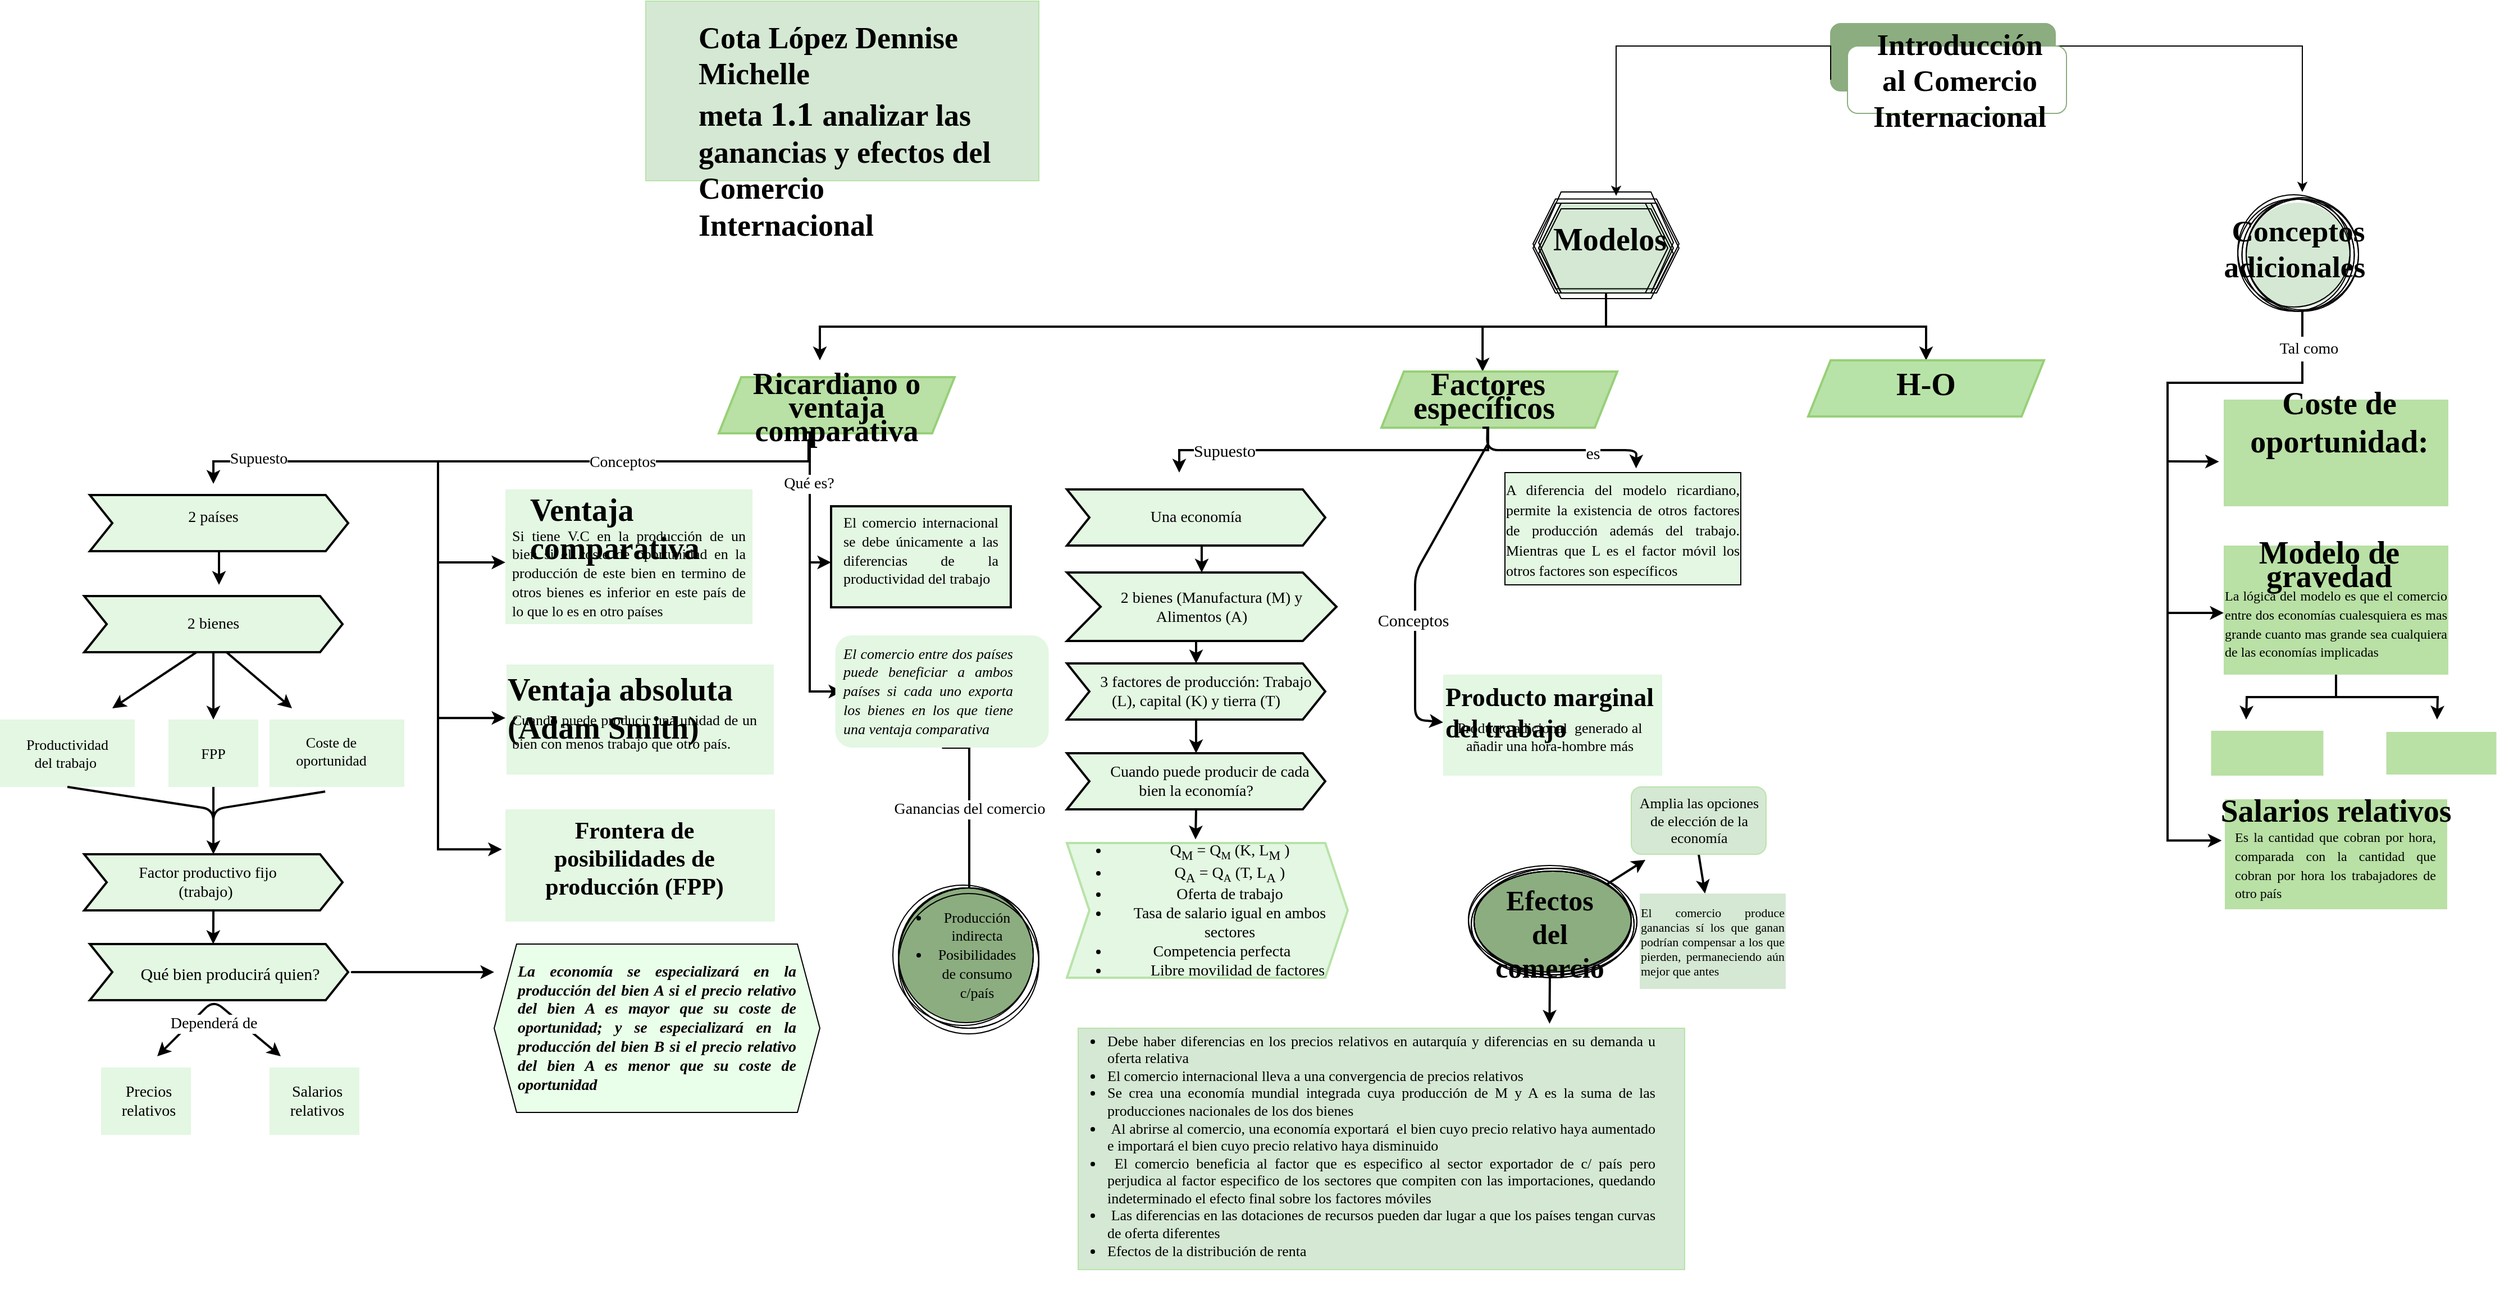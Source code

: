 <mxfile version="13.7.5" type="github">
  <diagram id="CLQZxcMC5-kOAepzaijG" name="Page-1">
    <mxGraphModel dx="2692" dy="582" grid="1" gridSize="10" guides="1" tooltips="1" connect="1" arrows="1" fold="1" page="1" pageScale="1" pageWidth="827" pageHeight="1169" math="0" shadow="0">
      <root>
        <mxCell id="0" />
        <mxCell id="1" parent="0" />
        <mxCell id="q8S28wrqsm7eVF6ChEKj-181" value="" style="shape=step;perimeter=stepPerimeter;whiteSpace=wrap;html=1;fixedSize=1;labelBackgroundColor=none;strokeColor=#000000;strokeWidth=2;fillColor=#E3F7E2;fontFamily=Times New Roman;fontSize=14;" vertex="1" parent="1">
          <mxGeometry x="-1320" y="860" width="230" height="50" as="geometry" />
        </mxCell>
        <mxCell id="q8S28wrqsm7eVF6ChEKj-159" value="" style="endArrow=classic;startArrow=classic;html=1;strokeWidth=2;fontFamily=Times New Roman;fontSize=14;" edge="1" parent="1">
          <mxGeometry width="50" height="50" relative="1" as="geometry">
            <mxPoint x="-1300" y="650" as="sourcePoint" />
            <mxPoint x="-1140" y="650" as="targetPoint" />
            <Array as="points">
              <mxPoint x="-1210" y="590" />
            </Array>
          </mxGeometry>
        </mxCell>
        <mxCell id="q8S28wrqsm7eVF6ChEKj-1" value="" style="rounded=1;whiteSpace=wrap;html=1;fontColor=#ffffff;fillColor=#8CAD80;strokeColor=#8CAD80;" vertex="1" parent="1">
          <mxGeometry x="230" y="40" width="200" height="60" as="geometry" />
        </mxCell>
        <mxCell id="q8S28wrqsm7eVF6ChEKj-6" style="edgeStyle=orthogonalEdgeStyle;rounded=0;orthogonalLoop=1;jettySize=auto;html=1;exitX=1;exitY=0.5;exitDx=0;exitDy=0;fontFamily=Times New Roman;fontSize=14;" edge="1" parent="1" source="q8S28wrqsm7eVF6ChEKj-3">
          <mxGeometry relative="1" as="geometry">
            <mxPoint x="650" y="190" as="targetPoint" />
            <Array as="points">
              <mxPoint x="430" y="90" />
              <mxPoint x="430" y="60" />
              <mxPoint x="650" y="60" />
            </Array>
          </mxGeometry>
        </mxCell>
        <mxCell id="q8S28wrqsm7eVF6ChEKj-3" value="" style="rounded=1;whiteSpace=wrap;html=1;fontColor=#ffffff;fillColor=#FFFFFF;strokeColor=#8CAD80;" vertex="1" parent="1">
          <mxGeometry x="245" y="60" width="195" height="60" as="geometry" />
        </mxCell>
        <mxCell id="q8S28wrqsm7eVF6ChEKj-7" style="edgeStyle=orthogonalEdgeStyle;rounded=0;orthogonalLoop=1;jettySize=auto;html=1;fontFamily=Times New Roman;fontSize=14;entryX=0.575;entryY=-0.082;entryDx=0;entryDy=0;entryPerimeter=0;" edge="1" parent="1" target="q8S28wrqsm7eVF6ChEKj-13">
          <mxGeometry relative="1" as="geometry">
            <mxPoint x="60" y="190" as="targetPoint" />
            <mxPoint x="230" y="90" as="sourcePoint" />
            <Array as="points">
              <mxPoint x="230" y="60" />
              <mxPoint x="39" y="60" />
            </Array>
          </mxGeometry>
        </mxCell>
        <mxCell id="q8S28wrqsm7eVF6ChEKj-4" value="&lt;span style=&quot;font-family: &amp;#34;strawberry blossom&amp;#34; ; font-size: 26.667px ; font-weight: 700&quot;&gt;Introducción al Comercio Internacional&lt;/span&gt;" style="text;html=1;strokeColor=none;fillColor=none;align=center;verticalAlign=middle;whiteSpace=wrap;rounded=0;fontFamily=Times New Roman;fontSize=14;" vertex="1" parent="1">
          <mxGeometry x="260" y="80" width="170" height="20" as="geometry" />
        </mxCell>
        <mxCell id="q8S28wrqsm7eVF6ChEKj-13" value="" style="shape=hexagon;perimeter=hexagonPerimeter2;whiteSpace=wrap;html=1;fixedSize=1;fontFamily=Times New Roman;fontSize=14;fontColor=#ffffff;strokeColor=#D5E8D4;fillColor=#D5E8D4;" vertex="1" parent="1">
          <mxGeometry x="-30" y="200" width="120" height="80" as="geometry" />
        </mxCell>
        <mxCell id="q8S28wrqsm7eVF6ChEKj-17" value="" style="shape=hexagon;perimeter=hexagonPerimeter2;whiteSpace=wrap;html=1;fixedSize=1;fontFamily=Times New Roman;fontSize=14;fillColor=none;" vertex="1" parent="1">
          <mxGeometry x="-35" y="200" width="120" height="80" as="geometry" />
        </mxCell>
        <mxCell id="q8S28wrqsm7eVF6ChEKj-18" value="" style="shape=hexagon;perimeter=hexagonPerimeter2;whiteSpace=wrap;html=1;fixedSize=1;fontFamily=Times New Roman;fontSize=14;fillColor=none;" vertex="1" parent="1">
          <mxGeometry x="-30" y="200" width="120" height="80" as="geometry" />
        </mxCell>
        <mxCell id="q8S28wrqsm7eVF6ChEKj-19" value="" style="shape=hexagon;perimeter=hexagonPerimeter2;whiteSpace=wrap;html=1;fixedSize=1;fontFamily=Times New Roman;fontSize=14;fillColor=none;" vertex="1" parent="1">
          <mxGeometry x="-30" y="200" width="125" height="80" as="geometry" />
        </mxCell>
        <mxCell id="q8S28wrqsm7eVF6ChEKj-21" value="" style="shape=hexagon;perimeter=hexagonPerimeter2;whiteSpace=wrap;html=1;fixedSize=1;fontFamily=Times New Roman;fontSize=14;fillColor=none;" vertex="1" parent="1">
          <mxGeometry x="-35" y="196.25" width="130" height="80" as="geometry" />
        </mxCell>
        <mxCell id="q8S28wrqsm7eVF6ChEKj-22" value="" style="shape=hexagon;perimeter=hexagonPerimeter2;whiteSpace=wrap;html=1;fixedSize=1;fontFamily=Times New Roman;fontSize=14;fillColor=none;" vertex="1" parent="1">
          <mxGeometry x="-30" y="205" width="120" height="80" as="geometry" />
        </mxCell>
        <mxCell id="q8S28wrqsm7eVF6ChEKj-28" value="&lt;br style=&quot;font-size: 28px&quot;&gt;&lt;br style=&quot;font-size: 28px&quot;&gt;&lt;span style=&quot;font-size: 28px ; font-family: &amp;#34;strawberry blossom&amp;#34; ; font-weight: 700&quot;&gt;&amp;nbsp;Modelos&lt;/span&gt;" style="text;html=1;fillColor=none;align=center;verticalAlign=middle;whiteSpace=wrap;rounded=0;fontFamily=Times New Roman;fontSize=14;" vertex="1" parent="1">
          <mxGeometry x="-15" y="200" width="90" height="30" as="geometry" />
        </mxCell>
        <mxCell id="q8S28wrqsm7eVF6ChEKj-31" value="" style="ellipse;whiteSpace=wrap;html=1;aspect=fixed;fontFamily=Times New Roman;fontSize=14;fillColor=#D5E8D4;strokeColor=#D5E8D4;" vertex="1" parent="1">
          <mxGeometry x="600" y="200" width="92.5" height="92.5" as="geometry" />
        </mxCell>
        <mxCell id="q8S28wrqsm7eVF6ChEKj-40" value="" style="ellipse;whiteSpace=wrap;html=1;aspect=fixed;fillColor=none;fontFamily=Times New Roman;fontSize=14;" vertex="1" parent="1">
          <mxGeometry x="592.5" y="192.5" width="100" height="100" as="geometry" />
        </mxCell>
        <mxCell id="q8S28wrqsm7eVF6ChEKj-41" value="&lt;span style=&quot;font-family: &amp;#34;strawberry blossom&amp;#34; ; font-size: 26.667px ; font-weight: 700&quot;&gt;Conceptos adicionales&amp;nbsp;&lt;/span&gt;" style="text;html=1;strokeColor=none;fillColor=none;align=center;verticalAlign=middle;whiteSpace=wrap;rounded=0;fontFamily=Times New Roman;fontSize=14;" vertex="1" parent="1">
          <mxGeometry x="568.75" y="215" width="155" height="50" as="geometry" />
        </mxCell>
        <mxCell id="q8S28wrqsm7eVF6ChEKj-42" value="" style="ellipse;whiteSpace=wrap;html=1;aspect=fixed;fillColor=none;fontFamily=Times New Roman;fontSize=14;" vertex="1" parent="1">
          <mxGeometry x="600" y="196.25" width="100" height="100" as="geometry" />
        </mxCell>
        <mxCell id="q8S28wrqsm7eVF6ChEKj-43" value="" style="ellipse;whiteSpace=wrap;html=1;aspect=fixed;fillColor=none;fontFamily=Times New Roman;fontSize=14;" vertex="1" parent="1">
          <mxGeometry x="596.25" y="196.25" width="100" height="100" as="geometry" />
        </mxCell>
        <mxCell id="q8S28wrqsm7eVF6ChEKj-44" value="" style="ellipse;whiteSpace=wrap;html=1;aspect=fixed;fillColor=none;fontFamily=Times New Roman;fontSize=14;" vertex="1" parent="1">
          <mxGeometry x="592.5" y="196.25" width="100" height="100" as="geometry" />
        </mxCell>
        <mxCell id="q8S28wrqsm7eVF6ChEKj-45" value="" style="ellipse;whiteSpace=wrap;html=1;aspect=fixed;fillColor=none;fontFamily=Times New Roman;fontSize=14;" vertex="1" parent="1">
          <mxGeometry x="596.25" y="196.25" width="100" height="100" as="geometry" />
        </mxCell>
        <mxCell id="q8S28wrqsm7eVF6ChEKj-87" style="rounded=0;orthogonalLoop=1;jettySize=auto;html=1;exitX=0.5;exitY=1;exitDx=0;exitDy=0;strokeWidth=2;fontFamily=Times New Roman;fontSize=14;edgeStyle=orthogonalEdgeStyle;entryX=0.015;entryY=1.26;entryDx=0;entryDy=0;entryPerimeter=0;" edge="1" parent="1" source="q8S28wrqsm7eVF6ChEKj-46" target="q8S28wrqsm7eVF6ChEKj-99">
          <mxGeometry relative="1" as="geometry">
            <mxPoint x="550" y="770" as="targetPoint" />
            <Array as="points">
              <mxPoint x="650" y="360" />
              <mxPoint x="530" y="360" />
              <mxPoint x="530" y="768" />
            </Array>
          </mxGeometry>
        </mxCell>
        <mxCell id="q8S28wrqsm7eVF6ChEKj-46" value="" style="ellipse;whiteSpace=wrap;html=1;aspect=fixed;fillColor=none;fontFamily=Times New Roman;fontSize=14;" vertex="1" parent="1">
          <mxGeometry x="600" y="195" width="100" height="100" as="geometry" />
        </mxCell>
        <mxCell id="q8S28wrqsm7eVF6ChEKj-61" style="edgeStyle=orthogonalEdgeStyle;rounded=0;orthogonalLoop=1;jettySize=auto;html=1;exitX=0.5;exitY=1;exitDx=0;exitDy=0;fontFamily=Times New Roman;fontSize=14;strokeWidth=2;entryX=0.429;entryY=0;entryDx=0;entryDy=0;entryPerimeter=0;" edge="1" parent="1" source="q8S28wrqsm7eVF6ChEKj-50" target="q8S28wrqsm7eVF6ChEKj-58">
          <mxGeometry relative="1" as="geometry">
            <mxPoint x="-80" y="338" as="targetPoint" />
            <Array as="points">
              <mxPoint x="30" y="310" />
              <mxPoint x="-80" y="310" />
            </Array>
          </mxGeometry>
        </mxCell>
        <mxCell id="q8S28wrqsm7eVF6ChEKj-63" style="edgeStyle=orthogonalEdgeStyle;rounded=0;orthogonalLoop=1;jettySize=auto;html=1;exitX=0.5;exitY=1;exitDx=0;exitDy=0;entryX=0.5;entryY=0;entryDx=0;entryDy=0;fontFamily=Times New Roman;fontSize=14;strokeWidth=2;" edge="1" parent="1" source="q8S28wrqsm7eVF6ChEKj-50" target="q8S28wrqsm7eVF6ChEKj-59">
          <mxGeometry relative="1" as="geometry" />
        </mxCell>
        <mxCell id="q8S28wrqsm7eVF6ChEKj-64" style="edgeStyle=orthogonalEdgeStyle;rounded=0;orthogonalLoop=1;jettySize=auto;html=1;exitX=0.5;exitY=1;exitDx=0;exitDy=0;strokeWidth=2;fontFamily=Times New Roman;fontSize=14;" edge="1" parent="1" source="q8S28wrqsm7eVF6ChEKj-50">
          <mxGeometry relative="1" as="geometry">
            <mxPoint x="-670" y="340" as="targetPoint" />
            <Array as="points">
              <mxPoint x="30" y="310" />
              <mxPoint x="-670" y="310" />
            </Array>
          </mxGeometry>
        </mxCell>
        <mxCell id="q8S28wrqsm7eVF6ChEKj-50" value="" style="shape=hexagon;perimeter=hexagonPerimeter2;whiteSpace=wrap;html=1;fixedSize=1;fontFamily=Times New Roman;fontSize=14;fillColor=none;" vertex="1" parent="1">
          <mxGeometry x="-30" y="190" width="120" height="90" as="geometry" />
        </mxCell>
        <mxCell id="q8S28wrqsm7eVF6ChEKj-57" value="" style="shape=parallelogram;perimeter=parallelogramPerimeter;whiteSpace=wrap;html=1;fixedSize=1;fontFamily=Times New Roman;fontSize=14;strokeWidth=2;fillColor=#B9E0A5;strokeColor=#97D077;" vertex="1" parent="1">
          <mxGeometry x="-760" y="355" width="210" height="50" as="geometry" />
        </mxCell>
        <mxCell id="q8S28wrqsm7eVF6ChEKj-58" value="" style="shape=parallelogram;perimeter=parallelogramPerimeter;whiteSpace=wrap;html=1;fixedSize=1;fontFamily=Times New Roman;fontSize=14;strokeWidth=2;strokeColor=#97D077;fillColor=#B9E0A5;" vertex="1" parent="1">
          <mxGeometry x="-170" y="350" width="210" height="50" as="geometry" />
        </mxCell>
        <mxCell id="q8S28wrqsm7eVF6ChEKj-59" value="" style="shape=parallelogram;perimeter=parallelogramPerimeter;whiteSpace=wrap;html=1;fixedSize=1;fontFamily=Times New Roman;fontSize=14;strokeWidth=2;fillColor=#B8E3A8;strokeColor=#97D077;" vertex="1" parent="1">
          <mxGeometry x="210" y="340" width="210" height="50" as="geometry" />
        </mxCell>
        <mxCell id="q8S28wrqsm7eVF6ChEKj-105" style="edgeStyle=orthogonalEdgeStyle;rounded=0;orthogonalLoop=1;jettySize=auto;html=1;exitX=0.386;exitY=1.006;exitDx=0;exitDy=0;strokeWidth=2;fontFamily=Times New Roman;fontSize=14;exitPerimeter=0;entryX=-0.013;entryY=0.356;entryDx=0;entryDy=0;entryPerimeter=0;" edge="1" parent="1" source="q8S28wrqsm7eVF6ChEKj-65" target="q8S28wrqsm7eVF6ChEKj-170">
          <mxGeometry relative="1" as="geometry">
            <mxPoint x="-960" y="810" as="targetPoint" />
            <Array as="points">
              <mxPoint x="-680" y="430" />
              <mxPoint x="-1010" y="430" />
              <mxPoint x="-1010" y="776" />
            </Array>
          </mxGeometry>
        </mxCell>
        <mxCell id="q8S28wrqsm7eVF6ChEKj-106" value="Conceptos" style="edgeLabel;html=1;align=center;verticalAlign=middle;resizable=0;points=[];fontSize=14;fontFamily=Times New Roman;labelBackgroundColor=#ffffff;" vertex="1" connectable="0" parent="q8S28wrqsm7eVF6ChEKj-105">
          <mxGeometry x="0.081" relative="1" as="geometry">
            <mxPoint x="161.16" as="offset" />
          </mxGeometry>
        </mxCell>
        <mxCell id="q8S28wrqsm7eVF6ChEKj-147" style="edgeStyle=orthogonalEdgeStyle;rounded=0;orthogonalLoop=1;jettySize=auto;html=1;exitX=0.387;exitY=1.066;exitDx=0;exitDy=0;strokeWidth=2;fontFamily=Times New Roman;fontSize=14;exitPerimeter=0;" edge="1" parent="1" source="q8S28wrqsm7eVF6ChEKj-65">
          <mxGeometry relative="1" as="geometry">
            <mxPoint x="-1210" y="450" as="targetPoint" />
            <Array as="points">
              <mxPoint x="-680" y="430" />
              <mxPoint x="-1210" y="430" />
            </Array>
          </mxGeometry>
        </mxCell>
        <mxCell id="q8S28wrqsm7eVF6ChEKj-148" value="Conceptos" style="edgeLabel;html=1;align=center;verticalAlign=middle;resizable=0;points=[];fontSize=14;fontFamily=Times New Roman;labelBorderColor=none;" vertex="1" connectable="0" parent="q8S28wrqsm7eVF6ChEKj-147">
          <mxGeometry x="-0.312" y="1" relative="1" as="geometry">
            <mxPoint x="12.44" as="offset" />
          </mxGeometry>
        </mxCell>
        <mxCell id="q8S28wrqsm7eVF6ChEKj-152" value="Supuesto" style="edgeLabel;html=1;align=center;verticalAlign=middle;resizable=0;points=[];fontSize=14;fontFamily=Times New Roman;labelBorderColor=none;" vertex="1" connectable="0" parent="q8S28wrqsm7eVF6ChEKj-147">
          <mxGeometry x="0.837" y="-2" relative="1" as="geometry">
            <mxPoint x="13.16" as="offset" />
          </mxGeometry>
        </mxCell>
        <mxCell id="q8S28wrqsm7eVF6ChEKj-65" value="&lt;p class=&quot;MsoNormal&quot;&gt;&lt;span lang=&quot;ES-MX&quot; style=&quot;line-height: 107% ; font-family: &amp;#34;strawberry blossom&amp;#34;&quot;&gt;&lt;font style=&quot;font-size: 27px&quot;&gt;&lt;b&gt;Ricardiano o ventaja comparativa&lt;/b&gt;&lt;/font&gt;&lt;/span&gt;&lt;/p&gt;" style="text;html=1;strokeColor=none;fillColor=none;align=center;verticalAlign=middle;whiteSpace=wrap;rounded=0;fontFamily=Times New Roman;fontSize=14;" vertex="1" parent="1">
          <mxGeometry x="-765" y="360" width="220" height="50" as="geometry" />
        </mxCell>
        <mxCell id="q8S28wrqsm7eVF6ChEKj-207" style="edgeStyle=orthogonalEdgeStyle;rounded=0;orthogonalLoop=1;jettySize=auto;html=1;strokeWidth=2;fontFamily=Times New Roman;fontSize=14;" edge="1" parent="1">
          <mxGeometry relative="1" as="geometry">
            <mxPoint x="-350" y="440" as="targetPoint" />
            <mxPoint x="-80" y="400" as="sourcePoint" />
            <Array as="points">
              <mxPoint x="-75" y="420" />
              <mxPoint x="-350" y="420" />
            </Array>
          </mxGeometry>
        </mxCell>
        <mxCell id="q8S28wrqsm7eVF6ChEKj-208" value="Supuesto" style="edgeLabel;html=1;align=center;verticalAlign=middle;resizable=0;points=[];fontSize=15;fontFamily=Times New Roman;labelBorderColor=none;" vertex="1" connectable="0" parent="q8S28wrqsm7eVF6ChEKj-207">
          <mxGeometry x="0.371" y="2" relative="1" as="geometry">
            <mxPoint x="-41.18" y="-2.06" as="offset" />
          </mxGeometry>
        </mxCell>
        <mxCell id="q8S28wrqsm7eVF6ChEKj-66" value="&lt;p class=&quot;MsoNormal&quot;&gt;&lt;span lang=&quot;ES-MX&quot; style=&quot;line-height: 107% ; font-family: &amp;#34;strawberry blossom&amp;#34;&quot;&gt;&lt;font style=&quot;font-size: 28px&quot;&gt;&lt;b&gt;Factores específicos&amp;nbsp;&lt;/b&gt;&lt;/font&gt;&lt;/span&gt;&lt;/p&gt;" style="text;html=1;strokeColor=none;fillColor=none;align=center;verticalAlign=middle;whiteSpace=wrap;rounded=0;fontFamily=Times New Roman;fontSize=14;" vertex="1" parent="1">
          <mxGeometry x="-150" y="360" width="150" height="30" as="geometry" />
        </mxCell>
        <mxCell id="q8S28wrqsm7eVF6ChEKj-70" value="&lt;p class=&quot;MsoNormal&quot;&gt;&lt;span lang=&quot;ES-MX&quot; style=&quot;line-height: 107% ; font-family: &amp;#34;strawberry blossom&amp;#34;&quot;&gt;&lt;font style=&quot;font-size: 28px&quot;&gt;&lt;b&gt;H-O&lt;/b&gt;&lt;/font&gt;&lt;/span&gt;&lt;/p&gt;" style="text;html=1;strokeColor=none;fillColor=none;align=center;verticalAlign=middle;whiteSpace=wrap;rounded=0;fontFamily=Times New Roman;fontSize=14;" vertex="1" parent="1">
          <mxGeometry x="270" y="355" width="90" height="20" as="geometry" />
        </mxCell>
        <mxCell id="q8S28wrqsm7eVF6ChEKj-74" value="" style="rounded=0;whiteSpace=wrap;html=1;strokeWidth=2;fontFamily=Times New Roman;fontSize=14;strokeColor=#FFFFFF;" vertex="1" parent="1">
          <mxGeometry x="620" y="320" width="70" height="20" as="geometry" />
        </mxCell>
        <mxCell id="q8S28wrqsm7eVF6ChEKj-75" value="Tal como" style="text;html=1;strokeColor=none;fillColor=none;align=center;verticalAlign=middle;whiteSpace=wrap;rounded=0;fontFamily=Times New Roman;fontSize=14;labelBorderColor=none;" vertex="1" parent="1">
          <mxGeometry x="616.25" y="320" width="80" height="20" as="geometry" />
        </mxCell>
        <mxCell id="q8S28wrqsm7eVF6ChEKj-76" value="" style="rounded=0;whiteSpace=wrap;html=1;strokeWidth=2;fillColor=#B9E0A5;fontFamily=Times New Roman;fontSize=14;strokeColor=none;" vertex="1" parent="1">
          <mxGeometry x="580" y="375" width="200" height="95" as="geometry" />
        </mxCell>
        <mxCell id="q8S28wrqsm7eVF6ChEKj-77" value="&lt;div style=&quot;text-align: center&quot;&gt;&lt;font face=&quot;strawberry blossom&quot;&gt;&lt;span style=&quot;font-size: 28px&quot;&gt;&lt;b&gt;Coste de oportunidad:&lt;/b&gt;&lt;/span&gt;&lt;/font&gt;&lt;/div&gt;" style="text;html=1;strokeColor=none;fillColor=none;align=center;verticalAlign=middle;whiteSpace=wrap;rounded=0;fontFamily=Times New Roman;fontSize=14;" vertex="1" parent="1">
          <mxGeometry x="596.25" y="380" width="173.75" height="30" as="geometry" />
        </mxCell>
        <mxCell id="q8S28wrqsm7eVF6ChEKj-94" style="edgeStyle=orthogonalEdgeStyle;rounded=0;orthogonalLoop=1;jettySize=auto;html=1;exitX=0.5;exitY=1;exitDx=0;exitDy=0;strokeWidth=2;fontFamily=Times New Roman;fontSize=14;" edge="1" parent="1" source="q8S28wrqsm7eVF6ChEKj-84">
          <mxGeometry relative="1" as="geometry">
            <mxPoint x="600" y="660" as="targetPoint" />
          </mxGeometry>
        </mxCell>
        <mxCell id="q8S28wrqsm7eVF6ChEKj-95" style="edgeStyle=orthogonalEdgeStyle;rounded=0;orthogonalLoop=1;jettySize=auto;html=1;exitX=0.5;exitY=1;exitDx=0;exitDy=0;strokeWidth=2;fontFamily=Times New Roman;fontSize=14;" edge="1" parent="1" source="q8S28wrqsm7eVF6ChEKj-84">
          <mxGeometry relative="1" as="geometry">
            <mxPoint x="770" y="660" as="targetPoint" />
          </mxGeometry>
        </mxCell>
        <mxCell id="q8S28wrqsm7eVF6ChEKj-84" value="" style="rounded=0;whiteSpace=wrap;html=1;strokeWidth=2;fillColor=#B9E0A5;fontFamily=Times New Roman;fontSize=14;strokeColor=none;" vertex="1" parent="1">
          <mxGeometry x="580" y="505" width="200" height="115" as="geometry" />
        </mxCell>
        <mxCell id="q8S28wrqsm7eVF6ChEKj-85" value="&lt;p class=&quot;MsoNormal&quot;&gt;&lt;span lang=&quot;ES-MX&quot; style=&quot;line-height: 107% ; font-family: &amp;#34;strawberry blossom&amp;#34;&quot;&gt;&lt;font style=&quot;font-size: 28px&quot;&gt;&lt;b&gt;Modelo de gravedad&lt;/b&gt;&lt;/font&gt;&lt;/span&gt;&lt;/p&gt;" style="text;html=1;strokeColor=none;fillColor=none;align=center;verticalAlign=middle;whiteSpace=wrap;rounded=0;fontFamily=Times New Roman;fontSize=14;" vertex="1" parent="1">
          <mxGeometry x="568.75" y="510" width="210" height="30" as="geometry" />
        </mxCell>
        <mxCell id="q8S28wrqsm7eVF6ChEKj-86" value="&lt;div style=&quot;text-align: justify&quot;&gt;&lt;span&gt;&lt;font style=&quot;font-size: 12px&quot;&gt;La lógica del modelo es que el comercio entre dos economías cualesquiera es mas grande cuanto mas grande sea cualquiera de las economías implicadas&lt;/font&gt;&lt;/span&gt;&lt;/div&gt;" style="text;html=1;strokeColor=none;fillColor=none;align=center;verticalAlign=middle;whiteSpace=wrap;rounded=0;fontFamily=Times New Roman;fontSize=14;" vertex="1" parent="1">
          <mxGeometry x="580" y="565" width="200" height="20" as="geometry" />
        </mxCell>
        <mxCell id="q8S28wrqsm7eVF6ChEKj-90" value="" style="endArrow=classic;html=1;strokeWidth=2;fontFamily=Times New Roman;fontSize=14;entryX=-0.021;entryY=0.581;entryDx=0;entryDy=0;entryPerimeter=0;" edge="1" parent="1" target="q8S28wrqsm7eVF6ChEKj-76">
          <mxGeometry width="50" height="50" relative="1" as="geometry">
            <mxPoint x="530" y="430" as="sourcePoint" />
            <mxPoint x="590" y="410" as="targetPoint" />
          </mxGeometry>
        </mxCell>
        <mxCell id="q8S28wrqsm7eVF6ChEKj-96" value="" style="rounded=0;whiteSpace=wrap;html=1;strokeWidth=2;fillColor=#B9E0A5;fontFamily=Times New Roman;fontSize=14;strokeColor=none;" vertex="1" parent="1">
          <mxGeometry x="568.75" y="670" width="100" height="40" as="geometry" />
        </mxCell>
        <mxCell id="q8S28wrqsm7eVF6ChEKj-97" value="" style="rounded=0;whiteSpace=wrap;html=1;strokeColor=#FFFFFF;strokeWidth=2;fillColor=#B9E0A5;fontFamily=Times New Roman;fontSize=14;" vertex="1" parent="1">
          <mxGeometry x="723.75" y="670" width="100" height="40" as="geometry" />
        </mxCell>
        <mxCell id="q8S28wrqsm7eVF6ChEKj-98" value="" style="rounded=0;whiteSpace=wrap;html=1;strokeColor=#FFFFFF;strokeWidth=2;fillColor=#B9E0A5;fontFamily=Times New Roman;fontSize=14;" vertex="1" parent="1">
          <mxGeometry x="580" y="730" width="200" height="100" as="geometry" />
        </mxCell>
        <mxCell id="q8S28wrqsm7eVF6ChEKj-99" value="&lt;p class=&quot;MsoNormal&quot;&gt;&lt;span lang=&quot;ES-MX&quot; style=&quot;line-height: 107% ; font-family: &amp;#34;strawberry blossom&amp;#34;&quot;&gt;&lt;font style=&quot;font-size: 28px&quot;&gt;&lt;b&gt;Salarios relativos&lt;/b&gt;&lt;/font&gt;&lt;/span&gt;&lt;/p&gt;" style="text;html=1;strokeColor=none;fillColor=none;align=center;verticalAlign=middle;whiteSpace=wrap;rounded=0;fontFamily=Times New Roman;fontSize=14;" vertex="1" parent="1">
          <mxGeometry x="575" y="730" width="210" height="30" as="geometry" />
        </mxCell>
        <mxCell id="q8S28wrqsm7eVF6ChEKj-101" value="" style="endArrow=classic;html=1;strokeWidth=2;fontFamily=Times New Roman;fontSize=14;" edge="1" parent="1">
          <mxGeometry width="50" height="50" relative="1" as="geometry">
            <mxPoint x="530" y="565" as="sourcePoint" />
            <mxPoint x="580" y="565" as="targetPoint" />
          </mxGeometry>
        </mxCell>
        <mxCell id="q8S28wrqsm7eVF6ChEKj-102" value="&lt;div style=&quot;text-align: justify&quot;&gt;&lt;span style=&quot;font-size: 12px&quot;&gt;Es la cantidad que cobran por hora, comparada con la cantidad que cobran por hora los trabajadores de otro país&lt;/span&gt;&lt;/div&gt;" style="text;html=1;strokeColor=none;fillColor=none;align=center;verticalAlign=middle;whiteSpace=wrap;rounded=0;fontFamily=Times New Roman;fontSize=14;" vertex="1" parent="1">
          <mxGeometry x="588.75" y="780" width="181.25" height="20" as="geometry" />
        </mxCell>
        <mxCell id="q8S28wrqsm7eVF6ChEKj-107" value="" style="rounded=0;whiteSpace=wrap;html=1;strokeWidth=2;fontFamily=Times New Roman;fontSize=14;fillColor=#E3F7E2;strokeColor=none;" vertex="1" parent="1">
          <mxGeometry x="-950" y="455" width="220" height="120" as="geometry" />
        </mxCell>
        <mxCell id="q8S28wrqsm7eVF6ChEKj-108" value="&lt;div style=&quot;text-align: justify&quot;&gt;&lt;font style=&quot;font-size: 13px&quot;&gt;Si tiene V.C en la producción&amp;nbsp;de un bien si el coste de oportunidad en la producción de este bien en termino de otros bienes es inferior en este país&amp;nbsp;de lo que lo es en otro países&lt;/font&gt;&lt;/div&gt;" style="text;html=1;strokeColor=none;fillColor=none;align=center;verticalAlign=middle;whiteSpace=wrap;rounded=0;fontFamily=Times New Roman;fontSize=14;" vertex="1" parent="1">
          <mxGeometry x="-945" y="520" width="210" height="20" as="geometry" />
        </mxCell>
        <mxCell id="q8S28wrqsm7eVF6ChEKj-109" value="&lt;b style=&quot;color: rgb(0 , 0 , 0) ; font-family: &amp;#34;strawberry blossom&amp;#34; ; font-size: 28px ; font-style: normal ; letter-spacing: normal ; text-align: center ; text-indent: 0px ; text-transform: none ; word-spacing: 0px&quot;&gt;Ventaja comparativa&lt;br&gt;&lt;br&gt;&lt;/b&gt;" style="text;whiteSpace=wrap;html=1;fontSize=14;fontFamily=Times New Roman;" vertex="1" parent="1">
          <mxGeometry x="-930" y="450" width="170" height="30" as="geometry" />
        </mxCell>
        <mxCell id="q8S28wrqsm7eVF6ChEKj-111" value="" style="endArrow=classic;html=1;strokeWidth=2;fontFamily=Times New Roman;fontSize=14;" edge="1" parent="1">
          <mxGeometry width="50" height="50" relative="1" as="geometry">
            <mxPoint x="-1010" y="520" as="sourcePoint" />
            <mxPoint x="-950" y="520" as="targetPoint" />
          </mxGeometry>
        </mxCell>
        <mxCell id="q8S28wrqsm7eVF6ChEKj-112" value="" style="rounded=0;whiteSpace=wrap;html=1;strokeWidth=2;fillColor=#E3F7E2;fontFamily=Times New Roman;fontSize=14;strokeColor=#FFFFFF;" vertex="1" parent="1">
          <mxGeometry x="-950" y="610" width="240" height="100" as="geometry" />
        </mxCell>
        <mxCell id="q8S28wrqsm7eVF6ChEKj-113" value="&lt;b style=&quot;color: rgb(0 , 0 , 0) ; font-family: &amp;#34;strawberry blossom&amp;#34; ; font-size: 28px ; font-style: normal ; letter-spacing: normal ; text-align: center ; text-indent: 0px ; text-transform: none ; word-spacing: 0px&quot;&gt;Ventaja absoluta (Adam Smith)&lt;br&gt;&lt;br&gt;&lt;/b&gt;" style="text;whiteSpace=wrap;html=1;fontSize=14;fontFamily=Times New Roman;" vertex="1" parent="1">
          <mxGeometry x="-950" y="610" width="240" height="30" as="geometry" />
        </mxCell>
        <mxCell id="q8S28wrqsm7eVF6ChEKj-114" value="&lt;p class=&quot;MsoNormal&quot; style=&quot;text-align: justify ; line-height: 150% ; page-break-after: avoid&quot;&gt;&lt;span lang=&quot;ES-TRAD&quot;&gt;&lt;font style=&quot;font-size: 13px&quot;&gt;Cuando puede producir una unidad de un bien con menos trabajo que otro país.&lt;/font&gt;&lt;/span&gt;&lt;/p&gt;" style="text;html=1;strokeColor=none;fillColor=none;align=center;verticalAlign=middle;whiteSpace=wrap;rounded=0;fontFamily=Times New Roman;fontSize=14;" vertex="1" parent="1">
          <mxGeometry x="-945" y="660" width="220" height="20" as="geometry" />
        </mxCell>
        <mxCell id="q8S28wrqsm7eVF6ChEKj-119" style="edgeStyle=orthogonalEdgeStyle;rounded=0;orthogonalLoop=1;jettySize=auto;html=1;exitX=0.371;exitY=0.883;exitDx=0;exitDy=0;strokeWidth=2;fontFamily=Times New Roman;fontSize=14;exitPerimeter=0;entryX=0;entryY=0.5;entryDx=0;entryDy=0;" edge="1" parent="1" source="q8S28wrqsm7eVF6ChEKj-65" target="q8S28wrqsm7eVF6ChEKj-124">
          <mxGeometry relative="1" as="geometry">
            <mxPoint x="-678.76" y="420.0" as="sourcePoint" />
            <mxPoint x="-679" y="630" as="targetPoint" />
            <Array as="points">
              <mxPoint x="-679" y="404" />
              <mxPoint x="-679" y="635" />
            </Array>
          </mxGeometry>
        </mxCell>
        <mxCell id="q8S28wrqsm7eVF6ChEKj-125" value="Qué es?" style="edgeLabel;html=1;align=center;verticalAlign=middle;resizable=0;points=[];fontSize=14;fontFamily=Times New Roman;labelBorderColor=none;" vertex="1" connectable="0" parent="q8S28wrqsm7eVF6ChEKj-119">
          <mxGeometry x="0.117" y="-3" relative="1" as="geometry">
            <mxPoint x="1.91" y="-97.14" as="offset" />
          </mxGeometry>
        </mxCell>
        <mxCell id="q8S28wrqsm7eVF6ChEKj-116" value="" style="rounded=0;whiteSpace=wrap;html=1;labelBackgroundColor=#ffffff;strokeColor=#000000;strokeWidth=2;fillColor=#E3F7E2;fontFamily=Times New Roman;fontSize=14;" vertex="1" parent="1">
          <mxGeometry x="-660" y="470" width="160" height="90" as="geometry" />
        </mxCell>
        <mxCell id="q8S28wrqsm7eVF6ChEKj-118" value="&lt;div style=&quot;text-align: justify&quot;&gt;&lt;span&gt;&lt;font&gt;&lt;span style=&quot;font-size: 13px&quot;&gt;El comercio internacional se debe únicamente&amp;nbsp;a las diferencias de la productividad del trabajo&lt;/span&gt;&lt;/font&gt;&lt;/span&gt;&lt;/div&gt;" style="text;html=1;strokeColor=none;fillColor=none;align=center;verticalAlign=middle;whiteSpace=wrap;rounded=0;labelBackgroundColor=none;fontFamily=Times New Roman;fontSize=14;" vertex="1" parent="1">
          <mxGeometry x="-650" y="480" width="140" height="60" as="geometry" />
        </mxCell>
        <mxCell id="q8S28wrqsm7eVF6ChEKj-204" style="edgeStyle=orthogonalEdgeStyle;rounded=0;orthogonalLoop=1;jettySize=auto;html=1;exitX=0.5;exitY=1;exitDx=0;exitDy=0;entryX=0;entryY=0;entryDx=0;entryDy=0;strokeWidth=2;fontFamily=Times New Roman;fontSize=14;" edge="1" parent="1" source="q8S28wrqsm7eVF6ChEKj-123" target="q8S28wrqsm7eVF6ChEKj-201">
          <mxGeometry relative="1" as="geometry">
            <Array as="points">
              <mxPoint x="-537" y="685" />
              <mxPoint x="-537" y="828" />
            </Array>
          </mxGeometry>
        </mxCell>
        <mxCell id="q8S28wrqsm7eVF6ChEKj-205" value="Ganancias del comercio&lt;br&gt;" style="edgeLabel;html=1;align=center;verticalAlign=middle;resizable=0;points=[];fontSize=14;fontFamily=Times New Roman;labelBorderColor=none;" vertex="1" connectable="0" parent="q8S28wrqsm7eVF6ChEKj-204">
          <mxGeometry x="-0.257" relative="1" as="geometry">
            <mxPoint as="offset" />
          </mxGeometry>
        </mxCell>
        <mxCell id="q8S28wrqsm7eVF6ChEKj-123" value="" style="rounded=1;whiteSpace=wrap;html=1;labelBackgroundColor=none;strokeWidth=2;fillColor=#E3F7E2;fontFamily=Times New Roman;fontSize=14;strokeColor=none;" vertex="1" parent="1">
          <mxGeometry x="-656.25" y="585" width="190" height="100" as="geometry" />
        </mxCell>
        <mxCell id="q8S28wrqsm7eVF6ChEKj-124" value="&lt;div style=&quot;text-align: justify&quot;&gt;&lt;span&gt;&lt;i&gt;&lt;font style=&quot;font-size: 13px&quot;&gt;El comercio entre dos países puede beneficiar a ambos países si cada uno exporta los bienes en los que tiene una ventaja comparativa&lt;/font&gt;&lt;/i&gt;&lt;/span&gt;&lt;/div&gt;" style="text;html=1;strokeColor=none;fillColor=none;align=center;verticalAlign=middle;whiteSpace=wrap;rounded=0;labelBackgroundColor=none;fontFamily=Times New Roman;fontSize=14;" vertex="1" parent="1">
          <mxGeometry x="-650" y="600" width="152.5" height="70" as="geometry" />
        </mxCell>
        <mxCell id="q8S28wrqsm7eVF6ChEKj-142" value="" style="endArrow=classic;html=1;strokeWidth=2;fontFamily=Times New Roman;fontSize=14;" edge="1" parent="1">
          <mxGeometry width="50" height="50" relative="1" as="geometry">
            <mxPoint x="-680" y="520" as="sourcePoint" />
            <mxPoint x="-660" y="520" as="targetPoint" />
          </mxGeometry>
        </mxCell>
        <mxCell id="q8S28wrqsm7eVF6ChEKj-155" style="edgeStyle=orthogonalEdgeStyle;rounded=0;orthogonalLoop=1;jettySize=auto;html=1;exitX=0.5;exitY=1;exitDx=0;exitDy=0;strokeWidth=2;fontFamily=Times New Roman;fontSize=14;" edge="1" parent="1" source="q8S28wrqsm7eVF6ChEKj-153">
          <mxGeometry relative="1" as="geometry">
            <mxPoint x="-1205" y="540" as="targetPoint" />
          </mxGeometry>
        </mxCell>
        <mxCell id="q8S28wrqsm7eVF6ChEKj-153" value="" style="shape=step;perimeter=stepPerimeter;whiteSpace=wrap;html=1;fixedSize=1;labelBackgroundColor=none;strokeColor=#000000;strokeWidth=2;fillColor=#E3F7E2;fontFamily=Times New Roman;fontSize=14;" vertex="1" parent="1">
          <mxGeometry x="-1320" y="460" width="230" height="50" as="geometry" />
        </mxCell>
        <mxCell id="q8S28wrqsm7eVF6ChEKj-154" value="2 países" style="text;html=1;strokeColor=none;fillColor=none;align=center;verticalAlign=middle;whiteSpace=wrap;rounded=0;labelBackgroundColor=none;fontFamily=Times New Roman;fontSize=14;" vertex="1" parent="1">
          <mxGeometry x="-1270" y="470" width="120" height="20" as="geometry" />
        </mxCell>
        <mxCell id="q8S28wrqsm7eVF6ChEKj-156" value="" style="shape=step;perimeter=stepPerimeter;whiteSpace=wrap;html=1;fixedSize=1;labelBackgroundColor=none;strokeColor=#000000;strokeWidth=2;fillColor=#E3F7E2;fontFamily=Times New Roman;fontSize=14;" vertex="1" parent="1">
          <mxGeometry x="-1325" y="550" width="230" height="50" as="geometry" />
        </mxCell>
        <mxCell id="q8S28wrqsm7eVF6ChEKj-157" value="2 bienes" style="text;html=1;strokeColor=none;fillColor=none;align=center;verticalAlign=middle;whiteSpace=wrap;rounded=0;labelBackgroundColor=none;fontFamily=Times New Roman;fontSize=14;" vertex="1" parent="1">
          <mxGeometry x="-1250" y="565" width="80" height="20" as="geometry" />
        </mxCell>
        <mxCell id="q8S28wrqsm7eVF6ChEKj-160" value="" style="rounded=0;whiteSpace=wrap;html=1;labelBackgroundColor=none;strokeWidth=2;fillColor=#E3F7E2;fontFamily=Times New Roman;fontSize=14;strokeColor=none;" vertex="1" parent="1">
          <mxGeometry x="-1400" y="660" width="120" height="60" as="geometry" />
        </mxCell>
        <mxCell id="q8S28wrqsm7eVF6ChEKj-162" value="Productividad del trabajo&amp;nbsp;" style="text;html=1;strokeColor=none;fillColor=none;align=center;verticalAlign=middle;whiteSpace=wrap;rounded=0;labelBackgroundColor=none;fontFamily=Times New Roman;fontSize=13;" vertex="1" parent="1">
          <mxGeometry x="-1380" y="680" width="80" height="20" as="geometry" />
        </mxCell>
        <mxCell id="q8S28wrqsm7eVF6ChEKj-163" value="" style="rounded=0;whiteSpace=wrap;html=1;labelBackgroundColor=none;strokeWidth=2;fillColor=#E3F7E2;fontFamily=Times New Roman;fontSize=13;strokeColor=none;" vertex="1" parent="1">
          <mxGeometry x="-1250" y="660" width="80" height="60" as="geometry" />
        </mxCell>
        <mxCell id="q8S28wrqsm7eVF6ChEKj-164" value="FPP" style="text;html=1;strokeColor=none;fillColor=none;align=center;verticalAlign=middle;whiteSpace=wrap;rounded=0;labelBackgroundColor=none;fontFamily=Times New Roman;fontSize=13;" vertex="1" parent="1">
          <mxGeometry x="-1230" y="680" width="40" height="20" as="geometry" />
        </mxCell>
        <mxCell id="q8S28wrqsm7eVF6ChEKj-166" value="" style="rounded=0;whiteSpace=wrap;html=1;labelBackgroundColor=none;strokeWidth=2;fillColor=#E3F7E2;fontFamily=Times New Roman;fontSize=14;strokeColor=none;" vertex="1" parent="1">
          <mxGeometry x="-1160" y="660" width="120" height="60" as="geometry" />
        </mxCell>
        <mxCell id="q8S28wrqsm7eVF6ChEKj-167" value="Coste de oportunidad" style="text;html=1;strokeColor=none;fillColor=none;align=center;verticalAlign=middle;whiteSpace=wrap;rounded=0;labelBackgroundColor=none;fontFamily=Times New Roman;fontSize=13;" vertex="1" parent="1">
          <mxGeometry x="-1150" y="670" width="90" height="35" as="geometry" />
        </mxCell>
        <mxCell id="q8S28wrqsm7eVF6ChEKj-168" value="" style="endArrow=classic;html=1;strokeWidth=2;fontFamily=Times New Roman;fontSize=13;entryX=0.5;entryY=0;entryDx=0;entryDy=0;" edge="1" parent="1" target="q8S28wrqsm7eVF6ChEKj-163">
          <mxGeometry width="50" height="50" relative="1" as="geometry">
            <mxPoint x="-1210" y="600" as="sourcePoint" />
            <mxPoint x="-1200" y="470" as="targetPoint" />
          </mxGeometry>
        </mxCell>
        <mxCell id="q8S28wrqsm7eVF6ChEKj-169" value="" style="endArrow=classic;html=1;strokeWidth=2;fontFamily=Times New Roman;fontSize=14;" edge="1" parent="1">
          <mxGeometry width="50" height="50" relative="1" as="geometry">
            <mxPoint x="-1010" y="658.57" as="sourcePoint" />
            <mxPoint x="-950" y="658.57" as="targetPoint" />
            <Array as="points">
              <mxPoint x="-980" y="658.57" />
            </Array>
          </mxGeometry>
        </mxCell>
        <mxCell id="q8S28wrqsm7eVF6ChEKj-170" value="" style="rounded=0;whiteSpace=wrap;html=1;labelBackgroundColor=none;strokeWidth=2;fillColor=#E3F7E2;fontFamily=Times New Roman;fontSize=13;strokeColor=none;" vertex="1" parent="1">
          <mxGeometry x="-950" y="740" width="240" height="100" as="geometry" />
        </mxCell>
        <mxCell id="q8S28wrqsm7eVF6ChEKj-171" value="&lt;b style=&quot;color: rgb(0, 0, 0); font-family: &amp;quot;strawberry blossom&amp;quot;; font-style: normal; letter-spacing: normal; text-indent: 0px; text-transform: none; word-spacing: 0px; font-size: 21px;&quot;&gt;&lt;font style=&quot;font-size: 21px;&quot;&gt;Frontera de posibilidades de producción (FPP)&lt;/font&gt;&lt;br style=&quot;font-size: 21px;&quot;&gt;&lt;/b&gt;" style="text;whiteSpace=wrap;html=1;fontSize=21;fontFamily=Times New Roman;align=center;" vertex="1" parent="1">
          <mxGeometry x="-950" y="740" width="230" height="30" as="geometry" />
        </mxCell>
        <mxCell id="q8S28wrqsm7eVF6ChEKj-183" style="edgeStyle=orthogonalEdgeStyle;rounded=0;orthogonalLoop=1;jettySize=auto;html=1;exitX=0.5;exitY=1;exitDx=0;exitDy=0;strokeWidth=2;fontFamily=Times New Roman;fontSize=13;" edge="1" parent="1" source="q8S28wrqsm7eVF6ChEKj-172">
          <mxGeometry relative="1" as="geometry">
            <mxPoint x="-1210.143" y="860" as="targetPoint" />
          </mxGeometry>
        </mxCell>
        <mxCell id="q8S28wrqsm7eVF6ChEKj-172" value="" style="shape=step;perimeter=stepPerimeter;whiteSpace=wrap;html=1;fixedSize=1;labelBackgroundColor=none;strokeColor=#000000;strokeWidth=2;fillColor=#E3F7E2;fontFamily=Times New Roman;fontSize=14;" vertex="1" parent="1">
          <mxGeometry x="-1325" y="780" width="230" height="50" as="geometry" />
        </mxCell>
        <mxCell id="q8S28wrqsm7eVF6ChEKj-174" value="" style="endArrow=classic;html=1;strokeWidth=2;fontFamily=Times New Roman;fontSize=21;exitX=0.5;exitY=1;exitDx=0;exitDy=0;entryX=0.5;entryY=0;entryDx=0;entryDy=0;" edge="1" parent="1" source="q8S28wrqsm7eVF6ChEKj-160" target="q8S28wrqsm7eVF6ChEKj-172">
          <mxGeometry width="50" height="50" relative="1" as="geometry">
            <mxPoint x="-1230" y="720" as="sourcePoint" />
            <mxPoint x="-1180" y="670" as="targetPoint" />
            <Array as="points">
              <mxPoint x="-1210" y="740" />
            </Array>
          </mxGeometry>
        </mxCell>
        <mxCell id="q8S28wrqsm7eVF6ChEKj-176" value="" style="endArrow=none;html=1;strokeWidth=2;fontFamily=Times New Roman;fontSize=21;exitX=0.5;exitY=1;exitDx=0;exitDy=0;" edge="1" parent="1" source="q8S28wrqsm7eVF6ChEKj-163">
          <mxGeometry width="50" height="50" relative="1" as="geometry">
            <mxPoint x="-1220" y="720" as="sourcePoint" />
            <mxPoint x="-1210" y="760" as="targetPoint" />
          </mxGeometry>
        </mxCell>
        <mxCell id="q8S28wrqsm7eVF6ChEKj-177" value="" style="endArrow=none;html=1;strokeWidth=2;fontFamily=Times New Roman;fontSize=21;entryX=0.413;entryY=1.069;entryDx=0;entryDy=0;entryPerimeter=0;" edge="1" parent="1" target="q8S28wrqsm7eVF6ChEKj-166">
          <mxGeometry width="50" height="50" relative="1" as="geometry">
            <mxPoint x="-1210" y="770" as="sourcePoint" />
            <mxPoint x="-1180" y="670" as="targetPoint" />
            <Array as="points">
              <mxPoint x="-1210" y="740" />
            </Array>
          </mxGeometry>
        </mxCell>
        <mxCell id="q8S28wrqsm7eVF6ChEKj-178" value="&lt;font style=&quot;font-size: 15px&quot;&gt;Qué bien producirá quien?&lt;/font&gt;" style="text;html=1;strokeColor=none;fillColor=none;align=center;verticalAlign=middle;whiteSpace=wrap;rounded=0;labelBackgroundColor=none;fontFamily=Times New Roman;fontSize=21;" vertex="1" parent="1">
          <mxGeometry x="-1310" y="875" width="230" height="20" as="geometry" />
        </mxCell>
        <mxCell id="q8S28wrqsm7eVF6ChEKj-179" value="&lt;span style=&quot;font-size: 14px&quot;&gt;Factor productivo fijo (trabajo)&amp;nbsp;&lt;/span&gt;" style="text;html=1;strokeColor=none;fillColor=none;align=center;verticalAlign=middle;whiteSpace=wrap;rounded=0;labelBackgroundColor=none;fontFamily=Times New Roman;fontSize=13;" vertex="1" parent="1">
          <mxGeometry x="-1300" y="795" width="170" height="20" as="geometry" />
        </mxCell>
        <mxCell id="q8S28wrqsm7eVF6ChEKj-184" value="" style="endArrow=classic;startArrow=classic;html=1;strokeWidth=2;fontFamily=Times New Roman;fontSize=13;" edge="1" parent="1">
          <mxGeometry width="50" height="50" relative="1" as="geometry">
            <mxPoint x="-1260" y="960" as="sourcePoint" />
            <mxPoint x="-1150" y="960" as="targetPoint" />
            <Array as="points">
              <mxPoint x="-1210" y="910" />
            </Array>
          </mxGeometry>
        </mxCell>
        <mxCell id="q8S28wrqsm7eVF6ChEKj-189" value="Dependerá de" style="edgeLabel;html=1;align=center;verticalAlign=middle;resizable=0;points=[];fontSize=14;fontFamily=Times New Roman;labelBorderColor=none;" vertex="1" connectable="0" parent="q8S28wrqsm7eVF6ChEKj-184">
          <mxGeometry x="-0.365" y="-5" relative="1" as="geometry">
            <mxPoint x="13.13" as="offset" />
          </mxGeometry>
        </mxCell>
        <mxCell id="q8S28wrqsm7eVF6ChEKj-185" value="" style="rounded=0;whiteSpace=wrap;html=1;labelBackgroundColor=none;strokeWidth=2;fillColor=#E3F7E2;fontFamily=Times New Roman;fontSize=13;strokeColor=none;" vertex="1" parent="1">
          <mxGeometry x="-1160" y="970" width="80" height="60" as="geometry" />
        </mxCell>
        <mxCell id="q8S28wrqsm7eVF6ChEKj-186" value="" style="rounded=0;whiteSpace=wrap;html=1;labelBackgroundColor=none;strokeWidth=2;fillColor=#E3F7E2;fontFamily=Times New Roman;fontSize=13;strokeColor=none;" vertex="1" parent="1">
          <mxGeometry x="-1310" y="970" width="80" height="60" as="geometry" />
        </mxCell>
        <mxCell id="q8S28wrqsm7eVF6ChEKj-187" value="Precios relativos" style="text;html=1;strokeColor=none;fillColor=none;align=center;verticalAlign=middle;whiteSpace=wrap;rounded=0;labelBackgroundColor=none;fontFamily=Times New Roman;fontSize=14;" vertex="1" parent="1">
          <mxGeometry x="-1305" y="980" width="75" height="40" as="geometry" />
        </mxCell>
        <mxCell id="q8S28wrqsm7eVF6ChEKj-188" value="Salarios relativos" style="text;html=1;strokeColor=none;fillColor=none;align=center;verticalAlign=middle;whiteSpace=wrap;rounded=0;labelBackgroundColor=none;fontFamily=Times New Roman;fontSize=14;" vertex="1" parent="1">
          <mxGeometry x="-1155" y="980" width="75" height="40" as="geometry" />
        </mxCell>
        <mxCell id="q8S28wrqsm7eVF6ChEKj-190" value="" style="endArrow=classic;html=1;strokeWidth=2;fontFamily=Times New Roman;fontSize=14;" edge="1" parent="1" source="q8S28wrqsm7eVF6ChEKj-178">
          <mxGeometry width="50" height="50" relative="1" as="geometry">
            <mxPoint x="-850" y="840" as="sourcePoint" />
            <mxPoint x="-960" y="885" as="targetPoint" />
            <Array as="points">
              <mxPoint x="-1090" y="885" />
            </Array>
          </mxGeometry>
        </mxCell>
        <mxCell id="q8S28wrqsm7eVF6ChEKj-191" value="" style="shape=hexagon;perimeter=hexagonPerimeter2;whiteSpace=wrap;html=1;fixedSize=1;labelBackgroundColor=none;strokeWidth=1;fontFamily=Times New Roman;fontSize=14;align=center;fillColor=#EAFFE9;" vertex="1" parent="1">
          <mxGeometry x="-960" y="860" width="290" height="150" as="geometry" />
        </mxCell>
        <mxCell id="q8S28wrqsm7eVF6ChEKj-192" value="&lt;div style=&quot;text-align: justify&quot;&gt;&lt;b&gt;&lt;i&gt;La economía se especializará en la producción del bien A si el precio relativo del bien A es mayor que su coste de oportunidad; y se especializará en la producción del bien B si el precio relativo del bien A es menor que su coste de oportunidad&lt;/i&gt;&lt;/b&gt;&lt;/div&gt;&lt;div style=&quot;text-align: justify&quot;&gt;&lt;/div&gt;" style="text;html=1;strokeColor=none;fillColor=none;align=center;verticalAlign=middle;whiteSpace=wrap;rounded=0;labelBackgroundColor=none;fontFamily=Times New Roman;fontSize=14;" vertex="1" parent="1">
          <mxGeometry x="-940" y="887.5" width="250" height="95" as="geometry" />
        </mxCell>
        <mxCell id="q8S28wrqsm7eVF6ChEKj-193" value="" style="ellipse;whiteSpace=wrap;html=1;aspect=fixed;labelBackgroundColor=none;strokeWidth=1;fontFamily=Times New Roman;fontSize=14;align=center;fillColor=#8CAD80;strokeColor=#8CAD80;" vertex="1" parent="1">
          <mxGeometry x="-600" y="810" width="120" height="120" as="geometry" />
        </mxCell>
        <mxCell id="q8S28wrqsm7eVF6ChEKj-196" value="" style="ellipse;whiteSpace=wrap;html=1;aspect=fixed;labelBackgroundColor=none;strokeWidth=1;fontFamily=Times New Roman;fontSize=14;align=center;fillColor=none;" vertex="1" parent="1">
          <mxGeometry x="-600" y="815" width="125" height="125" as="geometry" />
        </mxCell>
        <mxCell id="q8S28wrqsm7eVF6ChEKj-197" value="" style="ellipse;whiteSpace=wrap;html=1;aspect=fixed;labelBackgroundColor=none;strokeWidth=1;fontFamily=Times New Roman;fontSize=14;align=center;fillColor=none;" vertex="1" parent="1">
          <mxGeometry x="-600" y="810" width="120" height="120" as="geometry" />
        </mxCell>
        <mxCell id="q8S28wrqsm7eVF6ChEKj-199" value="" style="ellipse;whiteSpace=wrap;html=1;aspect=fixed;labelBackgroundColor=none;strokeWidth=1;fontFamily=Times New Roman;fontSize=14;align=center;fillColor=none;" vertex="1" parent="1">
          <mxGeometry x="-600" y="810" width="125" height="125" as="geometry" />
        </mxCell>
        <mxCell id="q8S28wrqsm7eVF6ChEKj-200" value="" style="ellipse;whiteSpace=wrap;html=1;aspect=fixed;labelBackgroundColor=none;strokeWidth=1;fontFamily=Times New Roman;fontSize=14;align=center;fillColor=none;" vertex="1" parent="1">
          <mxGeometry x="-605" y="807.5" width="125" height="125" as="geometry" />
        </mxCell>
        <mxCell id="q8S28wrqsm7eVF6ChEKj-201" value="" style="ellipse;whiteSpace=wrap;html=1;aspect=fixed;labelBackgroundColor=none;strokeWidth=1;fontFamily=Times New Roman;fontSize=14;align=center;fillColor=none;" vertex="1" parent="1">
          <mxGeometry x="-600" y="810" width="125" height="125" as="geometry" />
        </mxCell>
        <mxCell id="q8S28wrqsm7eVF6ChEKj-206" value="&lt;ul&gt;&lt;li&gt;&lt;span style=&quot;font-size: 13px&quot;&gt;Producción indirecta&lt;/span&gt;&lt;/li&gt;&lt;li&gt;&lt;span style=&quot;font-size: 13px&quot;&gt;Posibilidades de consumo c/país&lt;/span&gt;&lt;/li&gt;&lt;/ul&gt;" style="text;html=1;strokeColor=none;fillColor=none;align=center;verticalAlign=middle;whiteSpace=wrap;rounded=0;labelBackgroundColor=none;fontFamily=Times New Roman;fontSize=14;" vertex="1" parent="1">
          <mxGeometry x="-610" y="850" width="120" height="40" as="geometry" />
        </mxCell>
        <mxCell id="q8S28wrqsm7eVF6ChEKj-212" style="edgeStyle=orthogonalEdgeStyle;rounded=0;orthogonalLoop=1;jettySize=auto;html=1;exitX=0.5;exitY=1;exitDx=0;exitDy=0;strokeWidth=2;fontFamily=Times New Roman;fontSize=15;entryX=0.5;entryY=0;entryDx=0;entryDy=0;" edge="1" parent="1" source="q8S28wrqsm7eVF6ChEKj-209" target="q8S28wrqsm7eVF6ChEKj-213">
          <mxGeometry relative="1" as="geometry">
            <mxPoint x="-351.471" y="540" as="targetPoint" />
            <Array as="points" />
          </mxGeometry>
        </mxCell>
        <mxCell id="q8S28wrqsm7eVF6ChEKj-209" value="&amp;nbsp; &amp;nbsp; &amp;nbsp;2 bienes (Manufactura (M) y Alimentos (A)" style="shape=step;perimeter=stepPerimeter;whiteSpace=wrap;html=1;fixedSize=1;labelBackgroundColor=none;strokeColor=#000000;strokeWidth=2;fillColor=#E3F7E2;fontFamily=Times New Roman;fontSize=14;size=30;" vertex="1" parent="1">
          <mxGeometry x="-450" y="529" width="240" height="61" as="geometry" />
        </mxCell>
        <mxCell id="q8S28wrqsm7eVF6ChEKj-230" style="edgeStyle=orthogonalEdgeStyle;rounded=0;orthogonalLoop=1;jettySize=auto;html=1;exitX=0.5;exitY=1;exitDx=0;exitDy=0;entryX=0.5;entryY=0;entryDx=0;entryDy=0;strokeWidth=2;fontFamily=Times New Roman;fontSize=13;" edge="1" parent="1" source="q8S28wrqsm7eVF6ChEKj-213" target="q8S28wrqsm7eVF6ChEKj-229">
          <mxGeometry relative="1" as="geometry" />
        </mxCell>
        <mxCell id="q8S28wrqsm7eVF6ChEKj-213" value="&amp;nbsp; &amp;nbsp; &amp;nbsp;3 factores de producción: Trabajo (L), capital (K) y tierra (T)" style="shape=step;perimeter=stepPerimeter;whiteSpace=wrap;html=1;fixedSize=1;labelBackgroundColor=none;strokeColor=#000000;strokeWidth=2;fillColor=#E3F7E2;fontFamily=Times New Roman;fontSize=14;" vertex="1" parent="1">
          <mxGeometry x="-450" y="610" width="230" height="50" as="geometry" />
        </mxCell>
        <mxCell id="q8S28wrqsm7eVF6ChEKj-216" value="" style="endArrow=classic;html=1;strokeWidth=2;fontFamily=Times New Roman;fontSize=15;entryX=0.556;entryY=-0.038;entryDx=0;entryDy=0;entryPerimeter=0;" edge="1" parent="1" target="q8S28wrqsm7eVF6ChEKj-217">
          <mxGeometry width="50" height="50" relative="1" as="geometry">
            <mxPoint x="-75.59" y="400" as="sourcePoint" />
            <mxPoint x="-76" y="440" as="targetPoint" />
            <Array as="points">
              <mxPoint x="-76" y="420" />
              <mxPoint x="57" y="420" />
            </Array>
          </mxGeometry>
        </mxCell>
        <mxCell id="q8S28wrqsm7eVF6ChEKj-220" value="es" style="edgeLabel;html=1;align=center;verticalAlign=middle;resizable=0;points=[];fontSize=15;fontFamily=Times New Roman;labelBorderColor=none;" vertex="1" connectable="0" parent="q8S28wrqsm7eVF6ChEKj-216">
          <mxGeometry x="0.327" y="-2" relative="1" as="geometry">
            <mxPoint x="1" as="offset" />
          </mxGeometry>
        </mxCell>
        <mxCell id="q8S28wrqsm7eVF6ChEKj-217" value="&lt;div style=&quot;text-align: justify&quot;&gt;&lt;span style=&quot;font-size: 13px&quot;&gt;A diferencia del modelo ricardiano, permite la existencia de otros factores de producción además del trabajo. Mientras que L es el factor móvil&amp;nbsp;los otros&amp;nbsp;factores son&amp;nbsp;&lt;/span&gt;&lt;span style=&quot;font-size: 13px&quot;&gt;específicos&lt;/span&gt;&lt;/div&gt;&lt;div style=&quot;text-align: justify&quot;&gt;&lt;/div&gt;" style="rounded=0;whiteSpace=wrap;html=1;labelBackgroundColor=none;strokeWidth=1;fontFamily=Times New Roman;fontSize=15;align=center;fillColor=#E3F7E2;" vertex="1" parent="1">
          <mxGeometry x="-60" y="440" width="210" height="100" as="geometry" />
        </mxCell>
        <mxCell id="q8S28wrqsm7eVF6ChEKj-219" style="edgeStyle=orthogonalEdgeStyle;rounded=0;orthogonalLoop=1;jettySize=auto;html=1;exitX=0.5;exitY=1;exitDx=0;exitDy=0;entryX=0.5;entryY=0;entryDx=0;entryDy=0;strokeWidth=2;fontFamily=Times New Roman;fontSize=15;" edge="1" parent="1" source="q8S28wrqsm7eVF6ChEKj-218" target="q8S28wrqsm7eVF6ChEKj-209">
          <mxGeometry relative="1" as="geometry" />
        </mxCell>
        <mxCell id="q8S28wrqsm7eVF6ChEKj-218" value="Una economía" style="shape=step;perimeter=stepPerimeter;whiteSpace=wrap;html=1;fixedSize=1;labelBackgroundColor=none;strokeColor=#000000;strokeWidth=2;fillColor=#E3F7E2;fontFamily=Times New Roman;fontSize=14;" vertex="1" parent="1">
          <mxGeometry x="-450" y="455" width="230" height="50" as="geometry" />
        </mxCell>
        <mxCell id="q8S28wrqsm7eVF6ChEKj-221" value="" style="endArrow=classic;html=1;strokeWidth=2;fontFamily=Times New Roman;fontSize=15;entryX=0;entryY=0.25;entryDx=0;entryDy=0;" edge="1" parent="1" target="q8S28wrqsm7eVF6ChEKj-227">
          <mxGeometry width="50" height="50" relative="1" as="geometry">
            <mxPoint x="-75.59" y="415" as="sourcePoint" />
            <mxPoint x="-140" y="680" as="targetPoint" />
            <Array as="points">
              <mxPoint x="-140" y="530" />
              <mxPoint x="-140" y="660" />
            </Array>
          </mxGeometry>
        </mxCell>
        <mxCell id="q8S28wrqsm7eVF6ChEKj-222" value="Conceptos&lt;br&gt;" style="edgeLabel;html=1;align=center;verticalAlign=middle;resizable=0;points=[];fontSize=15;fontFamily=Times New Roman;" vertex="1" connectable="0" parent="q8S28wrqsm7eVF6ChEKj-221">
          <mxGeometry x="0.203" y="-2" relative="1" as="geometry">
            <mxPoint as="offset" />
          </mxGeometry>
        </mxCell>
        <mxCell id="q8S28wrqsm7eVF6ChEKj-223" value="" style="rounded=0;whiteSpace=wrap;html=1;labelBackgroundColor=none;strokeWidth=1;fillColor=#E3F7E2;fontFamily=Times New Roman;fontSize=15;align=center;strokeColor=none;" vertex="1" parent="1">
          <mxGeometry x="-115" y="620" width="195" height="90" as="geometry" />
        </mxCell>
        <mxCell id="q8S28wrqsm7eVF6ChEKj-226" value="&lt;b style=&quot;color: rgb(0 , 0 , 0) ; font-family: &amp;#34;strawberry blossom&amp;#34; ; font-size: 23px ; font-style: normal ; letter-spacing: normal ; text-align: center ; text-indent: 0px ; text-transform: none ; word-spacing: 0px&quot;&gt;Producto marginal del trabajo&lt;br&gt;&lt;/b&gt;" style="text;whiteSpace=wrap;html=1;fontSize=14;fontFamily=Times New Roman;" vertex="1" parent="1">
          <mxGeometry x="-115" y="620" width="200" height="30" as="geometry" />
        </mxCell>
        <mxCell id="q8S28wrqsm7eVF6ChEKj-227" value="Producto adicional&amp;nbsp; generado al añadir una hora-hombre más" style="text;html=1;strokeColor=none;fillColor=none;align=center;verticalAlign=middle;whiteSpace=wrap;rounded=0;labelBackgroundColor=none;fontFamily=Times New Roman;fontSize=13;" vertex="1" parent="1">
          <mxGeometry x="-115" y="650" width="190" height="50" as="geometry" />
        </mxCell>
        <mxCell id="q8S28wrqsm7eVF6ChEKj-233" style="edgeStyle=orthogonalEdgeStyle;rounded=0;orthogonalLoop=1;jettySize=auto;html=1;exitX=0.5;exitY=1;exitDx=0;exitDy=0;entryX=0.458;entryY=-0.027;entryDx=0;entryDy=0;entryPerimeter=0;strokeWidth=2;fontFamily=Times New Roman;fontSize=13;" edge="1" parent="1" source="q8S28wrqsm7eVF6ChEKj-229" target="q8S28wrqsm7eVF6ChEKj-232">
          <mxGeometry relative="1" as="geometry" />
        </mxCell>
        <mxCell id="q8S28wrqsm7eVF6ChEKj-229" value="&amp;nbsp; &amp;nbsp; &amp;nbsp; &amp;nbsp;Cuando puede producir de cada bien la economía?" style="shape=step;perimeter=stepPerimeter;whiteSpace=wrap;html=1;fixedSize=1;labelBackgroundColor=none;strokeColor=#000000;strokeWidth=2;fillColor=#E3F7E2;fontFamily=Times New Roman;fontSize=14;" vertex="1" parent="1">
          <mxGeometry x="-450" y="690" width="230" height="50" as="geometry" />
        </mxCell>
        <mxCell id="q8S28wrqsm7eVF6ChEKj-232" value="&lt;ul&gt;&lt;li&gt;Q&lt;sub&gt;M&lt;/sub&gt;&amp;nbsp;= Q&lt;span style=&quot;font-size: 11.667px&quot;&gt;&lt;sub&gt;M&lt;/sub&gt;&lt;/span&gt;&amp;nbsp;(K, L&lt;sub&gt;M&lt;/sub&gt;&amp;nbsp;)&lt;/li&gt;&lt;li&gt;Q&lt;sub&gt;A&lt;/sub&gt;&amp;nbsp;= Q&lt;span style=&quot;font-size: 11.667px&quot;&gt;&lt;sub&gt;A&lt;/sub&gt;&lt;/span&gt;&amp;nbsp;(T, L&lt;sub&gt;A&lt;/sub&gt;&amp;nbsp;)&lt;/li&gt;&lt;li&gt;Oferta de trabajo&lt;/li&gt;&lt;li&gt;Tasa de salario igual en ambos sectores&lt;/li&gt;&lt;li&gt;Competencia perfecta&amp;nbsp; &amp;nbsp;&amp;nbsp;&lt;/li&gt;&lt;li&gt;&amp;nbsp; &amp;nbsp; Libre movilidad de factores&lt;/li&gt;&lt;/ul&gt;" style="shape=step;perimeter=stepPerimeter;whiteSpace=wrap;html=1;fixedSize=1;labelBackgroundColor=none;strokeWidth=2;fillColor=#E3F7E2;fontFamily=Times New Roman;fontSize=14;strokeColor=#B8E3A8;" vertex="1" parent="1">
          <mxGeometry x="-450" y="770" width="250" height="120" as="geometry" />
        </mxCell>
        <mxCell id="q8S28wrqsm7eVF6ChEKj-234" value="" style="ellipse;whiteSpace=wrap;html=1;labelBackgroundColor=none;strokeColor=#000000;strokeWidth=1;fontFamily=Times New Roman;fontSize=13;align=center;fillColor=#8CAD80;" vertex="1" parent="1">
          <mxGeometry x="-87.5" y="795" width="140" height="90" as="geometry" />
        </mxCell>
        <mxCell id="q8S28wrqsm7eVF6ChEKj-236" value="&lt;b style=&quot;color: rgb(0, 0, 0); font-style: normal; letter-spacing: normal; text-indent: 0px; text-transform: none; word-spacing: 0px; font-family: &amp;quot;strawberry blossom&amp;quot;; font-size: 25px;&quot;&gt;Efectos del comercio&lt;/b&gt;" style="text;whiteSpace=wrap;html=1;fontSize=25;fontFamily=Times New Roman;align=center;labelBackgroundColor=none;" vertex="1" parent="1">
          <mxGeometry x="-75" y="800" width="110" height="30" as="geometry" />
        </mxCell>
        <mxCell id="q8S28wrqsm7eVF6ChEKj-237" value="" style="ellipse;whiteSpace=wrap;html=1;labelBackgroundColor=none;strokeColor=#000000;strokeWidth=1;fontFamily=Times New Roman;fontSize=13;align=center;fillColor=none;" vertex="1" parent="1">
          <mxGeometry x="-90" y="795" width="145" height="95" as="geometry" />
        </mxCell>
        <mxCell id="q8S28wrqsm7eVF6ChEKj-238" value="" style="ellipse;whiteSpace=wrap;html=1;labelBackgroundColor=none;strokeColor=#000000;strokeWidth=1;fontFamily=Times New Roman;fontSize=13;align=center;fillColor=none;" vertex="1" parent="1">
          <mxGeometry x="-87.5" y="792.5" width="145" height="95" as="geometry" />
        </mxCell>
        <mxCell id="q8S28wrqsm7eVF6ChEKj-239" value="" style="ellipse;whiteSpace=wrap;html=1;labelBackgroundColor=none;strokeColor=#000000;strokeWidth=1;fontFamily=Times New Roman;fontSize=13;align=center;fillColor=none;" vertex="1" parent="1">
          <mxGeometry x="-87.5" y="792.5" width="145" height="95" as="geometry" />
        </mxCell>
        <mxCell id="q8S28wrqsm7eVF6ChEKj-240" value="" style="ellipse;whiteSpace=wrap;html=1;labelBackgroundColor=none;strokeColor=#000000;strokeWidth=1;fontFamily=Times New Roman;fontSize=13;align=center;fillColor=none;" vertex="1" parent="1">
          <mxGeometry x="-92.5" y="790" width="145" height="95" as="geometry" />
        </mxCell>
        <mxCell id="q8S28wrqsm7eVF6ChEKj-241" value="" style="ellipse;whiteSpace=wrap;html=1;labelBackgroundColor=none;strokeColor=#000000;strokeWidth=1;fontFamily=Times New Roman;fontSize=13;align=center;fillColor=none;" vertex="1" parent="1">
          <mxGeometry x="-90" y="795" width="145" height="95" as="geometry" />
        </mxCell>
        <mxCell id="q8S28wrqsm7eVF6ChEKj-246" style="edgeStyle=none;rounded=0;orthogonalLoop=1;jettySize=auto;html=1;exitX=0.5;exitY=1;exitDx=0;exitDy=0;entryX=0.599;entryY=-0.019;entryDx=0;entryDy=0;entryPerimeter=0;strokeWidth=2;fontFamily=Times New Roman;fontSize=25;" edge="1" parent="1" source="q8S28wrqsm7eVF6ChEKj-242">
          <mxGeometry relative="1" as="geometry">
            <mxPoint x="-20.3" y="930.96" as="targetPoint" />
          </mxGeometry>
        </mxCell>
        <mxCell id="q8S28wrqsm7eVF6ChEKj-250" style="edgeStyle=none;rounded=0;orthogonalLoop=1;jettySize=auto;html=1;exitX=1;exitY=0;exitDx=0;exitDy=0;strokeWidth=2;fontFamily=Times New Roman;fontSize=13;" edge="1" parent="1" source="q8S28wrqsm7eVF6ChEKj-242">
          <mxGeometry relative="1" as="geometry">
            <mxPoint x="65.072" y="785" as="targetPoint" />
          </mxGeometry>
        </mxCell>
        <mxCell id="q8S28wrqsm7eVF6ChEKj-242" value="" style="ellipse;whiteSpace=wrap;html=1;labelBackgroundColor=none;strokeColor=#000000;strokeWidth=1;fontFamily=Times New Roman;fontSize=13;align=center;fillColor=none;" vertex="1" parent="1">
          <mxGeometry x="-92.5" y="792.5" width="145" height="95" as="geometry" />
        </mxCell>
        <mxCell id="q8S28wrqsm7eVF6ChEKj-248" value="" style="rounded=0;whiteSpace=wrap;html=1;labelBackgroundColor=none;strokeColor=#B8E3A8;strokeWidth=1;fillColor=#D5E8D4;fontFamily=Times New Roman;fontSize=13;align=center;" vertex="1" parent="1">
          <mxGeometry x="-440" y="935" width="540" height="215" as="geometry" />
        </mxCell>
        <mxCell id="q8S28wrqsm7eVF6ChEKj-249" value="&lt;p class=&quot;MsoNormal&quot; style=&quot;text-align: justify&quot;&gt;&lt;/p&gt;&lt;ul&gt;&lt;li&gt;&lt;div style=&quot;text-align: justify&quot;&gt;&lt;span&gt;Debe haber diferencias en los precios relativos en autarquía y diferencias en su demanda u oferta relativa&lt;/span&gt;&lt;/div&gt;&lt;/li&gt;&lt;li&gt;&lt;div style=&quot;text-align: justify&quot;&gt;&lt;span&gt;El comercio internacional&amp;nbsp;&lt;/span&gt;&lt;span&gt;lleva a una convergencia de precios relativos&lt;/span&gt;&lt;/div&gt;&lt;/li&gt;&lt;li&gt;&lt;div style=&quot;text-align: justify&quot;&gt;&lt;span style=&quot;font-family: &amp;#34;times new roman&amp;#34; , serif&quot;&gt;Se crea una economía&amp;nbsp;&lt;/span&gt;&lt;span&gt;&lt;font face=&quot;times new roman, serif&quot;&gt;mundial integrada cuya producción&amp;nbsp;de M y A es la suma de las producciones&amp;nbsp;&lt;/font&gt;&lt;/span&gt;&lt;span style=&quot;font-family: &amp;#34;times new roman&amp;#34; , serif&quot;&gt;nacionales de los dos bienes&lt;/span&gt;&lt;/div&gt;&lt;/li&gt;&lt;li&gt;&lt;div style=&quot;text-align: justify&quot;&gt;&lt;span style=&quot;font-family: &amp;#34;times new roman&amp;#34; , serif&quot;&gt;&amp;nbsp;Al abrirse al comercio, una economía exportará&amp;nbsp; el bien cuyo precio relativo haya aumentado e importará el bien cuyo precio relativo haya disminuido&lt;/span&gt;&lt;/div&gt;&lt;/li&gt;&lt;li&gt;&lt;div style=&quot;text-align: justify&quot;&gt;&lt;span style=&quot;font-family: &amp;#34;times new roman&amp;#34; , serif&quot;&gt;&amp;nbsp;El comercio beneficia al factor que es especifico al sector exportador de c/ país pero perjudica al factor especifico de los sectores que compiten con las importaciones, quedando indeterminado el efecto final sobre los factores&amp;nbsp;&lt;/span&gt;&lt;span style=&quot;text-align: center&quot;&gt;&lt;font face=&quot;times new roman, serif&quot;&gt;móviles&lt;/font&gt;&lt;/span&gt;&lt;/div&gt;&lt;/li&gt;&lt;li&gt;&lt;div style=&quot;text-align: justify&quot;&gt;&amp;nbsp;Las diferencias en las dotaciones de recursos pueden dar lugar a que los países tengan curvas de oferta diferentes&lt;/div&gt;&lt;/li&gt;&lt;li&gt;&lt;div style=&quot;text-align: justify&quot;&gt;Efectos de la distribución de renta&lt;/div&gt;&lt;/li&gt;&lt;/ul&gt;&lt;p&gt;&lt;/p&gt;&lt;div style=&quot;text-align: justify&quot;&gt;&lt;br&gt;&lt;/div&gt;&lt;div style=&quot;text-align: justify&quot;&gt;&lt;br&gt;&lt;/div&gt;" style="text;html=1;strokeColor=none;fillColor=none;align=center;verticalAlign=middle;whiteSpace=wrap;rounded=0;labelBackgroundColor=none;fontFamily=Times New Roman;fontSize=13;" vertex="1" parent="1">
          <mxGeometry x="-455" y="1000" width="530" height="110" as="geometry" />
        </mxCell>
        <mxCell id="q8S28wrqsm7eVF6ChEKj-255" style="edgeStyle=none;rounded=0;orthogonalLoop=1;jettySize=auto;html=1;exitX=0.5;exitY=1;exitDx=0;exitDy=0;strokeWidth=2;fontFamily=Times New Roman;fontSize=13;" edge="1" parent="1" source="q8S28wrqsm7eVF6ChEKj-252" target="q8S28wrqsm7eVF6ChEKj-256">
          <mxGeometry relative="1" as="geometry">
            <mxPoint x="113" y="820" as="targetPoint" />
          </mxGeometry>
        </mxCell>
        <mxCell id="q8S28wrqsm7eVF6ChEKj-252" value="Amplia las opciones de elección de la economía" style="rounded=1;whiteSpace=wrap;html=1;labelBackgroundColor=none;strokeColor=#B8E3A8;strokeWidth=1;fillColor=#D5E8D4;fontFamily=Times New Roman;fontSize=13;align=center;" vertex="1" parent="1">
          <mxGeometry x="52.5" y="720" width="120" height="60" as="geometry" />
        </mxCell>
        <mxCell id="q8S28wrqsm7eVF6ChEKj-253" value="" style="rounded=0;whiteSpace=wrap;html=1;labelBackgroundColor=none;strokeColor=#B8E3A8;strokeWidth=1;fillColor=#D5E8D4;fontFamily=Times New Roman;fontSize=13;align=center;" vertex="1" parent="1">
          <mxGeometry x="-825" y="20" width="350" height="160" as="geometry" />
        </mxCell>
        <mxCell id="q8S28wrqsm7eVF6ChEKj-254" value="&lt;b style=&quot;color: rgb(0 , 0 , 0) ; font-family: &amp;#34;strawberry blossom&amp;#34; ; font-size: 27px ; font-style: normal ; letter-spacing: normal ; text-align: center ; text-indent: 0px ; text-transform: none ; word-spacing: 0px&quot;&gt;Cota López Dennise Michelle&lt;br&gt;meta&amp;nbsp;&lt;/b&gt;&lt;span style=&quot;font-family: &amp;#34;welcome&amp;#34;&quot;&gt;&lt;font style=&quot;font-size: 31px&quot;&gt;&lt;b&gt;1.1&amp;nbsp;&lt;/b&gt;&lt;/font&gt;&lt;/span&gt;&lt;b style=&quot;font-family: &amp;#34;strawberry blossom&amp;#34; ; font-size: 27px ; text-align: center&quot;&gt;analizar las ganancias y efectos del Comercio Internacional&lt;/b&gt;&lt;p class=&quot;MsoNormal&quot;&gt;&lt;span lang=&quot;ES-MX&quot; style=&quot;font-size: 20.0pt ; line-height: 107% ; font-family: &amp;#34;welcome&amp;#34;&quot;&gt;&lt;/span&gt;&lt;/p&gt;" style="text;whiteSpace=wrap;html=1;fontSize=13;fontFamily=Times New Roman;labelBackgroundColor=none;" vertex="1" parent="1">
          <mxGeometry x="-780" y="30" width="270" height="30" as="geometry" />
        </mxCell>
        <mxCell id="q8S28wrqsm7eVF6ChEKj-256" value="&lt;div style=&quot;text-align: justify; font-size: 11px;&quot;&gt;&lt;span style=&quot;font-family: &amp;quot;times new roman&amp;quot;; font-size: 11px;&quot;&gt;El comercio produce ganancias sí los que ganan podrían compensar a los que pierden, permaneciendo aún mejor que antes&lt;/span&gt;&lt;/div&gt;" style="rounded=0;whiteSpace=wrap;html=1;fillColor=#D5E8D4;strokeColor=none;fontSize=11;" vertex="1" parent="1">
          <mxGeometry x="60" y="815" width="130" height="85" as="geometry" />
        </mxCell>
      </root>
    </mxGraphModel>
  </diagram>
</mxfile>
